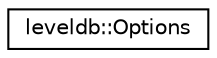digraph "Graphical Class Hierarchy"
{
  edge [fontname="Helvetica",fontsize="10",labelfontname="Helvetica",labelfontsize="10"];
  node [fontname="Helvetica",fontsize="10",shape=record];
  rankdir="LR";
  Node1 [label="leveldb::Options",height=0.2,width=0.4,color="black", fillcolor="white", style="filled",URL="$structleveldb_1_1_options.html"];
}

